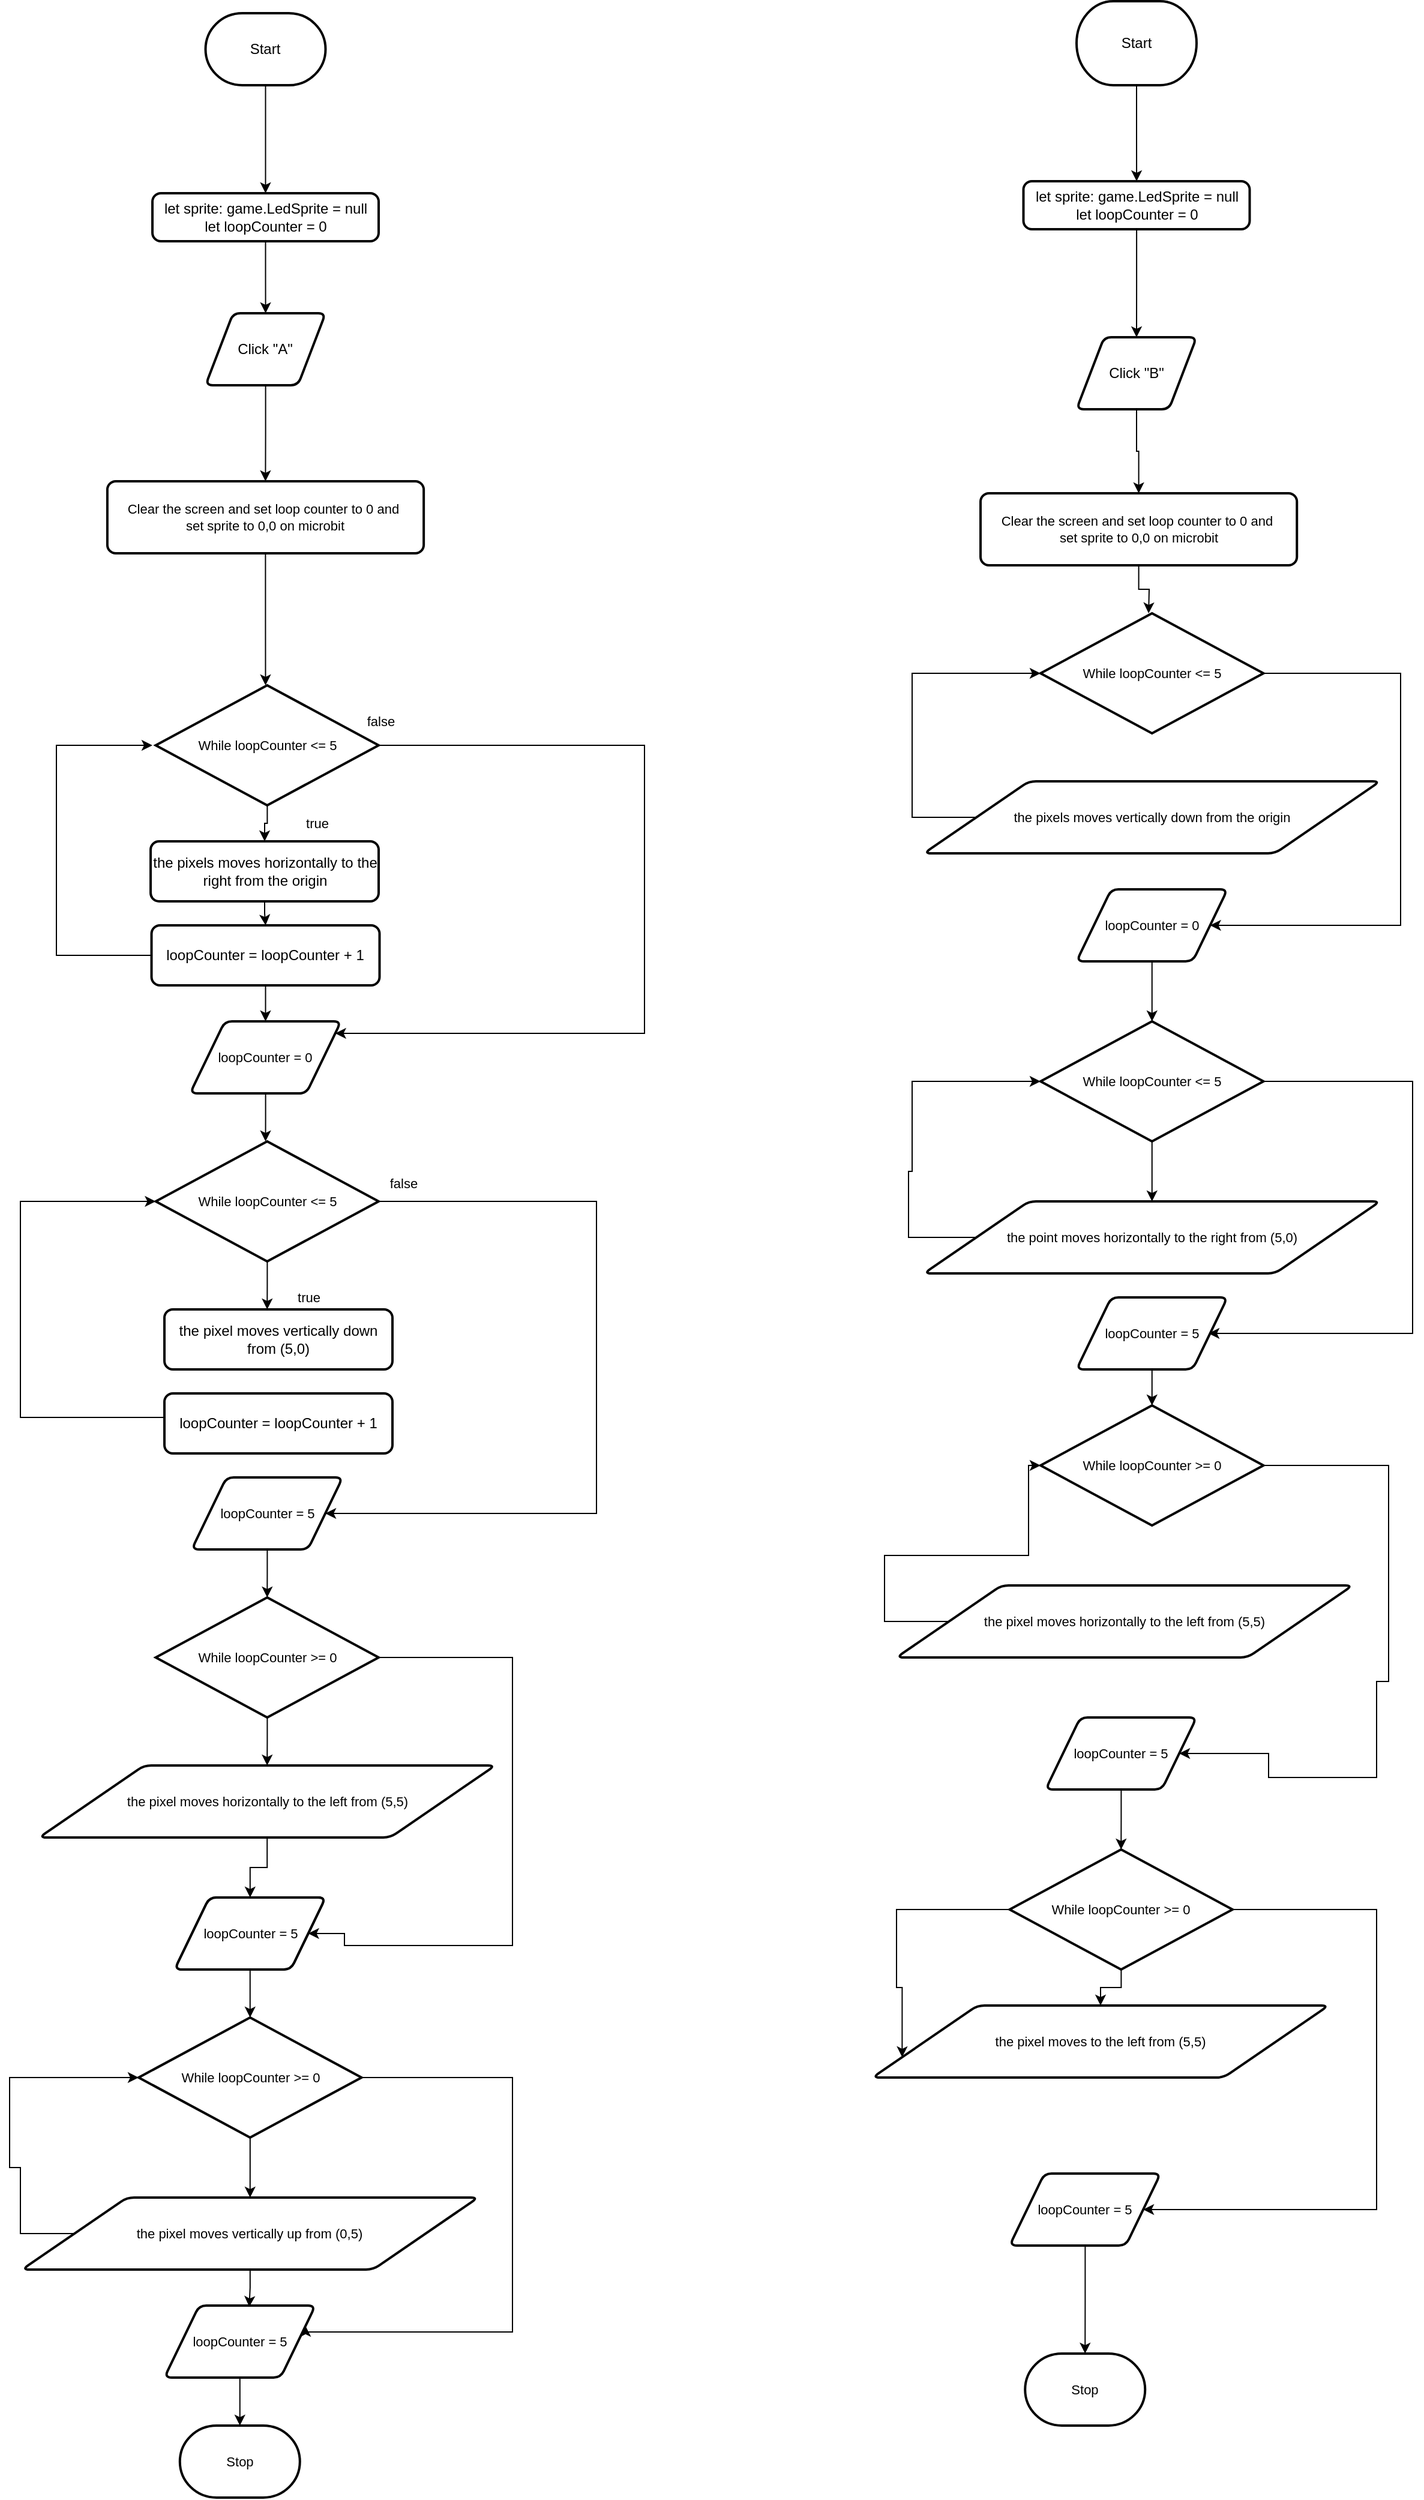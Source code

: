 <mxfile>
    <diagram id="HIP3nbAZw_EuaXWnEj3U" name="Page-1">
        <mxGraphModel dx="1335" dy="410" grid="1" gridSize="10" guides="1" tooltips="1" connect="1" arrows="1" fold="1" page="1" pageScale="1" pageWidth="850" pageHeight="1100" math="0" shadow="0">
            <root>
                <mxCell id="0"/>
                <mxCell id="1" parent="0"/>
                <mxCell id="7" style="edgeStyle=orthogonalEdgeStyle;html=1;entryX=0.5;entryY=0;entryDx=0;entryDy=0;" edge="1" parent="1" source="8" target="10">
                    <mxGeometry relative="1" as="geometry"/>
                </mxCell>
                <mxCell id="8" value="Start" style="strokeWidth=2;html=1;shape=mxgraph.flowchart.terminator;whiteSpace=wrap;" vertex="1" parent="1">
                    <mxGeometry x="34.25" y="80" width="100" height="60" as="geometry"/>
                </mxCell>
                <mxCell id="9" style="edgeStyle=orthogonalEdgeStyle;html=1;rounded=0;" edge="1" parent="1" source="10" target="12">
                    <mxGeometry relative="1" as="geometry">
                        <mxPoint x="421" y="320" as="targetPoint"/>
                    </mxGeometry>
                </mxCell>
                <mxCell id="10" value="&lt;div&gt;let sprite: game.LedSprite = null&lt;/div&gt;&lt;div&gt;let loopCounter = 0&lt;/div&gt;" style="rounded=1;whiteSpace=wrap;html=1;absoluteArcSize=1;arcSize=14;strokeWidth=2;" vertex="1" parent="1">
                    <mxGeometry x="-10" y="230" width="188.5" height="40" as="geometry"/>
                </mxCell>
                <mxCell id="11" style="edgeStyle=orthogonalEdgeStyle;shape=connector;rounded=0;html=1;labelBackgroundColor=default;strokeColor=default;fontFamily=Helvetica;fontSize=11;fontColor=default;endArrow=classic;" edge="1" parent="1" source="12" target="14">
                    <mxGeometry relative="1" as="geometry">
                        <mxPoint x="84.25" y="480" as="targetPoint"/>
                    </mxGeometry>
                </mxCell>
                <mxCell id="12" value="Click &quot;A&quot;" style="shape=parallelogram;html=1;strokeWidth=2;perimeter=parallelogramPerimeter;whiteSpace=wrap;rounded=1;arcSize=12;size=0.23;" vertex="1" parent="1">
                    <mxGeometry x="34.25" y="330" width="100" height="60" as="geometry"/>
                </mxCell>
                <mxCell id="13" style="edgeStyle=orthogonalEdgeStyle;shape=connector;rounded=0;html=1;labelBackgroundColor=default;strokeColor=default;fontFamily=Helvetica;fontSize=11;fontColor=default;endArrow=classic;" edge="1" parent="1" source="14">
                    <mxGeometry relative="1" as="geometry">
                        <mxPoint x="84.25" y="640" as="targetPoint"/>
                    </mxGeometry>
                </mxCell>
                <mxCell id="14" value="&lt;div&gt;Clear the screen and set loop counter to 0 and&amp;nbsp;&lt;/div&gt;&lt;div&gt;set sprite to 0,0 on microbit&lt;/div&gt;" style="rounded=1;whiteSpace=wrap;html=1;absoluteArcSize=1;arcSize=14;strokeWidth=2;fontFamily=Helvetica;fontSize=11;fontColor=default;" vertex="1" parent="1">
                    <mxGeometry x="-47.56" y="470" width="263.62" height="60" as="geometry"/>
                </mxCell>
                <mxCell id="16" style="edgeStyle=orthogonalEdgeStyle;shape=connector;rounded=0;html=1;labelBackgroundColor=default;strokeColor=default;fontFamily=Helvetica;fontSize=11;fontColor=default;endArrow=classic;" edge="1" parent="1" source="17" target="21">
                    <mxGeometry relative="1" as="geometry">
                        <mxPoint x="120" y="930" as="targetPoint"/>
                        <Array as="points">
                            <mxPoint x="400" y="690"/>
                            <mxPoint x="400" y="930"/>
                            <mxPoint x="140" y="930"/>
                        </Array>
                    </mxGeometry>
                </mxCell>
                <mxCell id="87" style="edgeStyle=orthogonalEdgeStyle;shape=connector;rounded=0;html=1;entryX=0.5;entryY=0;entryDx=0;entryDy=0;labelBackgroundColor=default;strokeColor=default;fontFamily=Helvetica;fontSize=11;fontColor=default;endArrow=classic;" edge="1" parent="1" source="17" target="82">
                    <mxGeometry relative="1" as="geometry"/>
                </mxCell>
                <mxCell id="17" value="While&amp;nbsp;loopCounter &amp;lt;= 5" style="strokeWidth=2;html=1;shape=mxgraph.flowchart.decision;whiteSpace=wrap;fontFamily=Helvetica;fontSize=11;fontColor=default;" vertex="1" parent="1">
                    <mxGeometry x="-7.25" y="640" width="185.75" height="100" as="geometry"/>
                </mxCell>
                <mxCell id="20" style="edgeStyle=orthogonalEdgeStyle;shape=connector;rounded=0;html=1;labelBackgroundColor=default;strokeColor=default;fontFamily=Helvetica;fontSize=11;fontColor=default;endArrow=classic;" edge="1" parent="1" source="21">
                    <mxGeometry relative="1" as="geometry">
                        <mxPoint x="84.255" y="1020" as="targetPoint"/>
                    </mxGeometry>
                </mxCell>
                <mxCell id="21" value="loopCounter = 0" style="shape=parallelogram;html=1;strokeWidth=2;perimeter=parallelogramPerimeter;whiteSpace=wrap;rounded=1;arcSize=12;size=0.23;fontFamily=Helvetica;fontSize=11;fontColor=default;" vertex="1" parent="1">
                    <mxGeometry x="21.38" y="920" width="125.75" height="60" as="geometry"/>
                </mxCell>
                <mxCell id="22" style="edgeStyle=orthogonalEdgeStyle;shape=connector;rounded=0;html=1;labelBackgroundColor=default;strokeColor=default;fontFamily=Helvetica;fontSize=11;fontColor=default;endArrow=classic;" edge="1" parent="1" source="24">
                    <mxGeometry relative="1" as="geometry">
                        <mxPoint x="85.625" y="1160" as="targetPoint"/>
                    </mxGeometry>
                </mxCell>
                <mxCell id="23" style="edgeStyle=orthogonalEdgeStyle;shape=connector;rounded=0;html=1;labelBackgroundColor=default;strokeColor=default;fontFamily=Helvetica;fontSize=11;fontColor=default;endArrow=classic;entryX=1;entryY=0.5;entryDx=0;entryDy=0;" edge="1" parent="1" source="24" target="28">
                    <mxGeometry relative="1" as="geometry">
                        <mxPoint x="200" y="1290" as="targetPoint"/>
                        <Array as="points">
                            <mxPoint x="360" y="1070"/>
                            <mxPoint x="360" y="1330"/>
                        </Array>
                    </mxGeometry>
                </mxCell>
                <mxCell id="24" value="While&amp;nbsp;loopCounter &amp;lt;= 5" style="strokeWidth=2;html=1;shape=mxgraph.flowchart.decision;whiteSpace=wrap;fontFamily=Helvetica;fontSize=11;fontColor=default;" vertex="1" parent="1">
                    <mxGeometry x="-7.25" y="1020" width="185.75" height="100" as="geometry"/>
                </mxCell>
                <mxCell id="25" style="edgeStyle=orthogonalEdgeStyle;shape=connector;rounded=0;html=1;entryX=0;entryY=0.5;entryDx=0;entryDy=0;entryPerimeter=0;labelBackgroundColor=default;strokeColor=default;fontFamily=Helvetica;fontSize=11;fontColor=default;endArrow=classic;exitX=0;exitY=0.5;exitDx=0;exitDy=0;" edge="1" parent="1" source="93" target="24">
                    <mxGeometry relative="1" as="geometry">
                        <Array as="points">
                            <mxPoint y="1250"/>
                            <mxPoint x="-120" y="1250"/>
                            <mxPoint x="-120" y="1070"/>
                        </Array>
                        <mxPoint x="-91.933" y="1190" as="sourcePoint"/>
                    </mxGeometry>
                </mxCell>
                <mxCell id="27" style="edgeStyle=orthogonalEdgeStyle;shape=connector;rounded=0;html=1;labelBackgroundColor=default;strokeColor=default;fontFamily=Helvetica;fontSize=11;fontColor=default;endArrow=classic;" edge="1" parent="1" source="28">
                    <mxGeometry relative="1" as="geometry">
                        <mxPoint x="85.635" y="1400" as="targetPoint"/>
                    </mxGeometry>
                </mxCell>
                <mxCell id="28" value="loopCounter = 5" style="shape=parallelogram;html=1;strokeWidth=2;perimeter=parallelogramPerimeter;whiteSpace=wrap;rounded=1;arcSize=12;size=0.23;fontFamily=Helvetica;fontSize=11;fontColor=default;" vertex="1" parent="1">
                    <mxGeometry x="22.75" y="1300" width="125.75" height="60" as="geometry"/>
                </mxCell>
                <mxCell id="29" style="edgeStyle=orthogonalEdgeStyle;shape=connector;rounded=0;html=1;labelBackgroundColor=default;strokeColor=default;fontFamily=Helvetica;fontSize=11;fontColor=default;endArrow=classic;" edge="1" parent="1" source="31" target="34">
                    <mxGeometry relative="1" as="geometry"/>
                </mxCell>
                <mxCell id="30" style="edgeStyle=orthogonalEdgeStyle;shape=connector;rounded=0;html=1;labelBackgroundColor=default;strokeColor=default;fontFamily=Helvetica;fontSize=11;fontColor=default;endArrow=classic;entryX=1;entryY=0.5;entryDx=0;entryDy=0;" edge="1" parent="1" source="31" target="36">
                    <mxGeometry relative="1" as="geometry">
                        <mxPoint x="150" y="1640" as="targetPoint"/>
                        <Array as="points">
                            <mxPoint x="290" y="1450"/>
                            <mxPoint x="290" y="1690"/>
                            <mxPoint x="150" y="1690"/>
                            <mxPoint x="150" y="1680"/>
                        </Array>
                    </mxGeometry>
                </mxCell>
                <mxCell id="31" value="While&amp;nbsp;loopCounter &amp;gt;= 0" style="strokeWidth=2;html=1;shape=mxgraph.flowchart.decision;whiteSpace=wrap;fontFamily=Helvetica;fontSize=11;fontColor=default;" vertex="1" parent="1">
                    <mxGeometry x="-7.24" y="1400" width="185.75" height="100" as="geometry"/>
                </mxCell>
                <mxCell id="33" style="edgeStyle=orthogonalEdgeStyle;shape=connector;rounded=0;html=1;labelBackgroundColor=default;strokeColor=default;fontFamily=Helvetica;fontSize=11;fontColor=default;endArrow=classic;" edge="1" parent="1" source="34" target="36">
                    <mxGeometry relative="1" as="geometry"/>
                </mxCell>
                <mxCell id="34" value="the pixel moves horizontally to the left from (5,5)" style="shape=parallelogram;html=1;strokeWidth=2;perimeter=parallelogramPerimeter;whiteSpace=wrap;rounded=1;arcSize=12;size=0.23;fontFamily=Helvetica;fontSize=11;fontColor=default;" vertex="1" parent="1">
                    <mxGeometry x="-104.36" y="1540" width="380" height="60" as="geometry"/>
                </mxCell>
                <mxCell id="35" style="edgeStyle=orthogonalEdgeStyle;shape=connector;rounded=0;html=1;labelBackgroundColor=default;strokeColor=default;fontFamily=Helvetica;fontSize=11;fontColor=default;endArrow=classic;" edge="1" parent="1" source="36" target="39">
                    <mxGeometry relative="1" as="geometry"/>
                </mxCell>
                <mxCell id="36" value="loopCounter = 5" style="shape=parallelogram;html=1;strokeWidth=2;perimeter=parallelogramPerimeter;whiteSpace=wrap;rounded=1;arcSize=12;size=0.23;fontFamily=Helvetica;fontSize=11;fontColor=default;" vertex="1" parent="1">
                    <mxGeometry x="8.5" y="1650" width="125.75" height="60" as="geometry"/>
                </mxCell>
                <mxCell id="37" style="edgeStyle=orthogonalEdgeStyle;shape=connector;rounded=0;html=1;labelBackgroundColor=default;strokeColor=default;fontFamily=Helvetica;fontSize=11;fontColor=default;endArrow=classic;" edge="1" parent="1" source="39">
                    <mxGeometry relative="1" as="geometry">
                        <mxPoint x="71.375" y="1900" as="targetPoint"/>
                    </mxGeometry>
                </mxCell>
                <mxCell id="38" style="edgeStyle=orthogonalEdgeStyle;shape=connector;rounded=0;html=1;labelBackgroundColor=default;strokeColor=default;fontFamily=Helvetica;fontSize=11;fontColor=default;endArrow=classic;entryX=1;entryY=0.25;entryDx=0;entryDy=0;" edge="1" parent="1" source="39" target="44">
                    <mxGeometry relative="1" as="geometry">
                        <mxPoint x="160" y="2011.538" as="targetPoint"/>
                        <Array as="points">
                            <mxPoint x="290" y="1800"/>
                            <mxPoint x="290" y="2012"/>
                            <mxPoint x="118" y="2012"/>
                        </Array>
                    </mxGeometry>
                </mxCell>
                <mxCell id="39" value="While&amp;nbsp;loopCounter &amp;gt;= 0" style="strokeWidth=2;html=1;shape=mxgraph.flowchart.decision;whiteSpace=wrap;fontFamily=Helvetica;fontSize=11;fontColor=default;" vertex="1" parent="1">
                    <mxGeometry x="-21.5" y="1750" width="185.75" height="100" as="geometry"/>
                </mxCell>
                <mxCell id="40" style="edgeStyle=orthogonalEdgeStyle;shape=connector;rounded=0;html=1;entryX=0;entryY=0.5;entryDx=0;entryDy=0;entryPerimeter=0;labelBackgroundColor=default;strokeColor=default;fontFamily=Helvetica;fontSize=11;fontColor=default;endArrow=classic;" edge="1" parent="1" source="42" target="39">
                    <mxGeometry relative="1" as="geometry">
                        <Array as="points">
                            <mxPoint x="-120" y="1930"/>
                            <mxPoint x="-120" y="1875"/>
                            <mxPoint x="-129" y="1875"/>
                            <mxPoint x="-129" y="1800"/>
                        </Array>
                    </mxGeometry>
                </mxCell>
                <mxCell id="41" style="edgeStyle=orthogonalEdgeStyle;shape=connector;rounded=0;html=1;entryX=0.562;entryY=0.018;entryDx=0;entryDy=0;entryPerimeter=0;labelBackgroundColor=default;strokeColor=default;fontFamily=Helvetica;fontSize=11;fontColor=default;endArrow=classic;" edge="1" parent="1" source="42" target="44">
                    <mxGeometry relative="1" as="geometry"/>
                </mxCell>
                <mxCell id="42" value="the pixel moves vertically up from (0,5)" style="shape=parallelogram;html=1;strokeWidth=2;perimeter=parallelogramPerimeter;whiteSpace=wrap;rounded=1;arcSize=12;size=0.23;fontFamily=Helvetica;fontSize=11;fontColor=default;" vertex="1" parent="1">
                    <mxGeometry x="-118.62" y="1900" width="380" height="60" as="geometry"/>
                </mxCell>
                <mxCell id="43" style="edgeStyle=orthogonalEdgeStyle;shape=connector;rounded=0;html=1;labelBackgroundColor=default;strokeColor=default;fontFamily=Helvetica;fontSize=11;fontColor=default;endArrow=classic;" edge="1" parent="1" source="44" target="45">
                    <mxGeometry relative="1" as="geometry">
                        <mxPoint x="62.875" y="2120" as="targetPoint"/>
                    </mxGeometry>
                </mxCell>
                <mxCell id="44" value="loopCounter = 5" style="shape=parallelogram;html=1;strokeWidth=2;perimeter=parallelogramPerimeter;whiteSpace=wrap;rounded=1;arcSize=12;size=0.23;fontFamily=Helvetica;fontSize=11;fontColor=default;" vertex="1" parent="1">
                    <mxGeometry x="3.553e-15" y="1990" width="125.75" height="60" as="geometry"/>
                </mxCell>
                <mxCell id="45" value="Stop" style="strokeWidth=2;html=1;shape=mxgraph.flowchart.terminator;whiteSpace=wrap;fontFamily=Helvetica;fontSize=11;fontColor=default;" vertex="1" parent="1">
                    <mxGeometry x="12.875" y="2090" width="100" height="60" as="geometry"/>
                </mxCell>
                <mxCell id="46" style="edgeStyle=orthogonalEdgeStyle;shape=connector;rounded=0;html=1;labelBackgroundColor=default;strokeColor=default;fontFamily=Helvetica;fontSize=11;fontColor=default;endArrow=classic;" edge="1" parent="1" source="47" target="49">
                    <mxGeometry relative="1" as="geometry"/>
                </mxCell>
                <mxCell id="47" value="Start" style="strokeWidth=2;html=1;shape=mxgraph.flowchart.terminator;whiteSpace=wrap;" vertex="1" parent="1">
                    <mxGeometry x="760" y="70" width="100" height="70" as="geometry"/>
                </mxCell>
                <mxCell id="48" style="edgeStyle=orthogonalEdgeStyle;shape=connector;rounded=0;html=1;labelBackgroundColor=default;strokeColor=default;fontFamily=Helvetica;fontSize=11;fontColor=default;endArrow=classic;" edge="1" parent="1" source="49" target="51">
                    <mxGeometry relative="1" as="geometry"/>
                </mxCell>
                <mxCell id="49" value="&lt;div&gt;let sprite: game.LedSprite = null&lt;/div&gt;&lt;div&gt;let loopCounter = 0&lt;/div&gt;" style="rounded=1;whiteSpace=wrap;html=1;absoluteArcSize=1;arcSize=14;strokeWidth=2;" vertex="1" parent="1">
                    <mxGeometry x="715.75" y="220" width="188.5" height="40" as="geometry"/>
                </mxCell>
                <mxCell id="50" style="edgeStyle=orthogonalEdgeStyle;shape=connector;rounded=0;html=1;labelBackgroundColor=default;strokeColor=default;fontFamily=Helvetica;fontSize=11;fontColor=default;endArrow=classic;" edge="1" parent="1" source="51" target="53">
                    <mxGeometry relative="1" as="geometry"/>
                </mxCell>
                <mxCell id="51" value="Click &quot;B&quot;" style="shape=parallelogram;html=1;strokeWidth=2;perimeter=parallelogramPerimeter;whiteSpace=wrap;rounded=1;arcSize=12;size=0.23;" vertex="1" parent="1">
                    <mxGeometry x="760" y="350" width="100" height="60" as="geometry"/>
                </mxCell>
                <mxCell id="52" style="edgeStyle=orthogonalEdgeStyle;shape=connector;rounded=0;html=1;labelBackgroundColor=default;strokeColor=default;fontFamily=Helvetica;fontSize=11;fontColor=default;endArrow=classic;" edge="1" parent="1" source="53">
                    <mxGeometry relative="1" as="geometry">
                        <mxPoint x="820.034" y="580" as="targetPoint"/>
                    </mxGeometry>
                </mxCell>
                <mxCell id="53" value="&lt;div&gt;Clear the screen and set loop counter to 0 and&amp;nbsp;&lt;/div&gt;&lt;div&gt;set sprite to 0,0 on microbit&lt;/div&gt;" style="rounded=1;whiteSpace=wrap;html=1;absoluteArcSize=1;arcSize=14;strokeWidth=2;fontFamily=Helvetica;fontSize=11;fontColor=default;" vertex="1" parent="1">
                    <mxGeometry x="680" y="480" width="263.62" height="60" as="geometry"/>
                </mxCell>
                <mxCell id="54" style="edgeStyle=orthogonalEdgeStyle;shape=connector;rounded=0;html=1;labelBackgroundColor=default;strokeColor=default;fontFamily=Helvetica;fontSize=11;fontColor=default;endArrow=classic;" edge="1" parent="1" source="55" target="59">
                    <mxGeometry relative="1" as="geometry">
                        <mxPoint x="900" y="820" as="targetPoint"/>
                        <Array as="points">
                            <mxPoint x="1030" y="630"/>
                            <mxPoint x="1030" y="840"/>
                        </Array>
                    </mxGeometry>
                </mxCell>
                <mxCell id="55" value="While&amp;nbsp;loopCounter &amp;lt;= 5" style="strokeWidth=2;html=1;shape=mxgraph.flowchart.decision;whiteSpace=wrap;fontFamily=Helvetica;fontSize=11;fontColor=default;" vertex="1" parent="1">
                    <mxGeometry x="730" y="580" width="185.75" height="100" as="geometry"/>
                </mxCell>
                <mxCell id="56" style="edgeStyle=orthogonalEdgeStyle;shape=connector;rounded=0;html=1;entryX=0;entryY=0.5;entryDx=0;entryDy=0;entryPerimeter=0;labelBackgroundColor=default;strokeColor=default;fontFamily=Helvetica;fontSize=11;fontColor=default;endArrow=classic;" edge="1" parent="1" source="57" target="55">
                    <mxGeometry relative="1" as="geometry">
                        <Array as="points">
                            <mxPoint x="623" y="750"/>
                            <mxPoint x="623" y="630"/>
                        </Array>
                    </mxGeometry>
                </mxCell>
                <mxCell id="57" value="the pixels moves vertically down from the origin" style="shape=parallelogram;html=1;strokeWidth=2;perimeter=parallelogramPerimeter;whiteSpace=wrap;rounded=1;arcSize=12;size=0.23;fontFamily=Helvetica;fontSize=11;fontColor=default;" vertex="1" parent="1">
                    <mxGeometry x="632.87" y="720" width="380" height="60" as="geometry"/>
                </mxCell>
                <mxCell id="58" style="edgeStyle=orthogonalEdgeStyle;shape=connector;rounded=0;html=1;labelBackgroundColor=default;strokeColor=default;fontFamily=Helvetica;fontSize=11;fontColor=default;endArrow=classic;" edge="1" parent="1" source="59" target="62">
                    <mxGeometry relative="1" as="geometry"/>
                </mxCell>
                <mxCell id="59" value="loopCounter = 0" style="shape=parallelogram;html=1;strokeWidth=2;perimeter=parallelogramPerimeter;whiteSpace=wrap;rounded=1;arcSize=12;size=0.23;fontFamily=Helvetica;fontSize=11;fontColor=default;" vertex="1" parent="1">
                    <mxGeometry x="760" y="810" width="125.75" height="60" as="geometry"/>
                </mxCell>
                <mxCell id="60" style="edgeStyle=orthogonalEdgeStyle;shape=connector;rounded=0;html=1;labelBackgroundColor=default;strokeColor=default;fontFamily=Helvetica;fontSize=11;fontColor=default;endArrow=classic;" edge="1" parent="1" source="62" target="64">
                    <mxGeometry relative="1" as="geometry"/>
                </mxCell>
                <mxCell id="61" style="edgeStyle=orthogonalEdgeStyle;shape=connector;rounded=0;html=1;labelBackgroundColor=default;strokeColor=default;fontFamily=Helvetica;fontSize=11;fontColor=default;endArrow=classic;" edge="1" parent="1" source="62">
                    <mxGeometry relative="1" as="geometry">
                        <mxPoint x="870" y="1180" as="targetPoint"/>
                        <Array as="points">
                            <mxPoint x="1040" y="970"/>
                            <mxPoint x="1040" y="1180"/>
                            <mxPoint x="950" y="1180"/>
                        </Array>
                    </mxGeometry>
                </mxCell>
                <mxCell id="62" value="While&amp;nbsp;loopCounter &amp;lt;= 5" style="strokeWidth=2;html=1;shape=mxgraph.flowchart.decision;whiteSpace=wrap;fontFamily=Helvetica;fontSize=11;fontColor=default;" vertex="1" parent="1">
                    <mxGeometry x="730" y="920" width="185.75" height="100" as="geometry"/>
                </mxCell>
                <mxCell id="63" style="edgeStyle=orthogonalEdgeStyle;shape=connector;rounded=0;html=1;entryX=0;entryY=0.5;entryDx=0;entryDy=0;entryPerimeter=0;labelBackgroundColor=default;strokeColor=default;fontFamily=Helvetica;fontSize=11;fontColor=default;endArrow=classic;" edge="1" parent="1" source="64" target="62">
                    <mxGeometry relative="1" as="geometry">
                        <Array as="points">
                            <mxPoint x="620" y="1100"/>
                            <mxPoint x="620" y="1045"/>
                            <mxPoint x="623" y="1045"/>
                            <mxPoint x="623" y="970"/>
                        </Array>
                    </mxGeometry>
                </mxCell>
                <mxCell id="64" value="the point moves horizontally to the right from (5,0)" style="shape=parallelogram;html=1;strokeWidth=2;perimeter=parallelogramPerimeter;whiteSpace=wrap;rounded=1;arcSize=12;size=0.23;fontFamily=Helvetica;fontSize=11;fontColor=default;" vertex="1" parent="1">
                    <mxGeometry x="632.88" y="1070" width="380" height="60" as="geometry"/>
                </mxCell>
                <mxCell id="65" style="edgeStyle=orthogonalEdgeStyle;shape=connector;rounded=0;html=1;entryX=0.5;entryY=0;entryDx=0;entryDy=0;entryPerimeter=0;labelBackgroundColor=default;strokeColor=default;fontFamily=Helvetica;fontSize=11;fontColor=default;endArrow=classic;" edge="1" parent="1" source="66" target="68">
                    <mxGeometry relative="1" as="geometry"/>
                </mxCell>
                <mxCell id="66" value="loopCounter = 5" style="shape=parallelogram;html=1;strokeWidth=2;perimeter=parallelogramPerimeter;whiteSpace=wrap;rounded=1;arcSize=12;size=0.23;fontFamily=Helvetica;fontSize=11;fontColor=default;" vertex="1" parent="1">
                    <mxGeometry x="760" y="1150" width="125.75" height="60" as="geometry"/>
                </mxCell>
                <mxCell id="67" style="edgeStyle=orthogonalEdgeStyle;shape=connector;rounded=0;html=1;labelBackgroundColor=default;strokeColor=default;fontFamily=Helvetica;fontSize=11;fontColor=default;endArrow=classic;" edge="1" parent="1" source="68" target="73">
                    <mxGeometry relative="1" as="geometry">
                        <mxPoint x="860" y="1480" as="targetPoint"/>
                        <Array as="points">
                            <mxPoint x="1020" y="1290"/>
                            <mxPoint x="1020" y="1470"/>
                            <mxPoint x="1010" y="1470"/>
                            <mxPoint x="1010" y="1550"/>
                            <mxPoint x="920" y="1550"/>
                            <mxPoint x="920" y="1530"/>
                        </Array>
                    </mxGeometry>
                </mxCell>
                <mxCell id="68" value="While&amp;nbsp;loopCounter &amp;gt;= 0" style="strokeWidth=2;html=1;shape=mxgraph.flowchart.decision;whiteSpace=wrap;fontFamily=Helvetica;fontSize=11;fontColor=default;" vertex="1" parent="1">
                    <mxGeometry x="730" y="1240" width="185.75" height="100" as="geometry"/>
                </mxCell>
                <mxCell id="69" style="edgeStyle=orthogonalEdgeStyle;shape=connector;rounded=0;html=1;entryX=0;entryY=0.5;entryDx=0;entryDy=0;entryPerimeter=0;labelBackgroundColor=default;strokeColor=default;fontFamily=Helvetica;fontSize=11;fontColor=default;endArrow=classic;" edge="1" parent="1" source="70" target="68">
                    <mxGeometry relative="1" as="geometry">
                        <Array as="points">
                            <mxPoint x="600" y="1420"/>
                            <mxPoint x="600" y="1365"/>
                            <mxPoint x="720" y="1365"/>
                            <mxPoint x="720" y="1290"/>
                        </Array>
                    </mxGeometry>
                </mxCell>
                <mxCell id="70" value="the pixel moves horizontally to the left from (5,5)" style="shape=parallelogram;html=1;strokeWidth=2;perimeter=parallelogramPerimeter;whiteSpace=wrap;rounded=1;arcSize=12;size=0.23;fontFamily=Helvetica;fontSize=11;fontColor=default;" vertex="1" parent="1">
                    <mxGeometry x="610" y="1390" width="380" height="60" as="geometry"/>
                </mxCell>
                <mxCell id="71" value="loopCounter = 5" style="shape=parallelogram;html=1;strokeWidth=2;perimeter=parallelogramPerimeter;whiteSpace=wrap;rounded=1;arcSize=12;size=0.23;fontFamily=Helvetica;fontSize=11;fontColor=default;" vertex="1" parent="1">
                    <mxGeometry x="8.5" y="1650" width="125.75" height="60" as="geometry"/>
                </mxCell>
                <mxCell id="72" style="edgeStyle=orthogonalEdgeStyle;shape=connector;rounded=0;html=1;labelBackgroundColor=default;strokeColor=default;fontFamily=Helvetica;fontSize=11;fontColor=default;endArrow=classic;" edge="1" parent="1" source="73">
                    <mxGeometry relative="1" as="geometry">
                        <mxPoint x="797.125" y="1610" as="targetPoint"/>
                    </mxGeometry>
                </mxCell>
                <mxCell id="73" value="loopCounter = 5" style="shape=parallelogram;html=1;strokeWidth=2;perimeter=parallelogramPerimeter;whiteSpace=wrap;rounded=1;arcSize=12;size=0.23;fontFamily=Helvetica;fontSize=11;fontColor=default;" vertex="1" parent="1">
                    <mxGeometry x="734.25" y="1500" width="125.75" height="60" as="geometry"/>
                </mxCell>
                <mxCell id="74" style="edgeStyle=orthogonalEdgeStyle;shape=connector;rounded=0;html=1;labelBackgroundColor=default;strokeColor=default;fontFamily=Helvetica;fontSize=11;fontColor=default;endArrow=classic;" edge="1" parent="1" source="77" target="78">
                    <mxGeometry relative="1" as="geometry"/>
                </mxCell>
                <mxCell id="75" style="edgeStyle=orthogonalEdgeStyle;shape=connector;rounded=0;html=1;entryX=0;entryY=0.75;entryDx=0;entryDy=0;labelBackgroundColor=default;strokeColor=default;fontFamily=Helvetica;fontSize=11;fontColor=default;endArrow=classic;" edge="1" parent="1" source="77" target="78">
                    <mxGeometry relative="1" as="geometry">
                        <Array as="points">
                            <mxPoint x="610" y="1660"/>
                            <mxPoint x="610" y="1725"/>
                            <mxPoint x="615" y="1725"/>
                        </Array>
                    </mxGeometry>
                </mxCell>
                <mxCell id="76" style="edgeStyle=orthogonalEdgeStyle;shape=connector;rounded=0;html=1;labelBackgroundColor=default;strokeColor=default;fontFamily=Helvetica;fontSize=11;fontColor=default;endArrow=classic;" edge="1" parent="1" source="77" target="80">
                    <mxGeometry relative="1" as="geometry">
                        <mxPoint x="950" y="1930" as="targetPoint"/>
                        <Array as="points">
                            <mxPoint x="1010" y="1660"/>
                            <mxPoint x="1010" y="1910"/>
                        </Array>
                    </mxGeometry>
                </mxCell>
                <mxCell id="77" value="While&amp;nbsp;loopCounter &amp;gt;= 0" style="strokeWidth=2;html=1;shape=mxgraph.flowchart.decision;whiteSpace=wrap;fontFamily=Helvetica;fontSize=11;fontColor=default;" vertex="1" parent="1">
                    <mxGeometry x="704.25" y="1610" width="185.75" height="100" as="geometry"/>
                </mxCell>
                <mxCell id="78" value="the pixel moves to the left from (5,5)" style="shape=parallelogram;html=1;strokeWidth=2;perimeter=parallelogramPerimeter;whiteSpace=wrap;rounded=1;arcSize=12;size=0.23;fontFamily=Helvetica;fontSize=11;fontColor=default;" vertex="1" parent="1">
                    <mxGeometry x="590" y="1740" width="380" height="60" as="geometry"/>
                </mxCell>
                <mxCell id="79" style="edgeStyle=orthogonalEdgeStyle;shape=connector;rounded=0;html=1;labelBackgroundColor=default;strokeColor=default;fontFamily=Helvetica;fontSize=11;fontColor=default;endArrow=classic;" edge="1" parent="1" source="80">
                    <mxGeometry relative="1" as="geometry">
                        <mxPoint x="767.125" y="2030" as="targetPoint"/>
                    </mxGeometry>
                </mxCell>
                <mxCell id="80" value="loopCounter = 5" style="shape=parallelogram;html=1;strokeWidth=2;perimeter=parallelogramPerimeter;whiteSpace=wrap;rounded=1;arcSize=12;size=0.23;fontFamily=Helvetica;fontSize=11;fontColor=default;" vertex="1" parent="1">
                    <mxGeometry x="704.25" y="1880" width="125.75" height="60" as="geometry"/>
                </mxCell>
                <mxCell id="81" value="Stop" style="strokeWidth=2;html=1;shape=mxgraph.flowchart.terminator;whiteSpace=wrap;fontFamily=Helvetica;fontSize=11;fontColor=default;" vertex="1" parent="1">
                    <mxGeometry x="717.125" y="2030" width="100" height="60" as="geometry"/>
                </mxCell>
                <mxCell id="90" style="edgeStyle=orthogonalEdgeStyle;shape=connector;rounded=0;html=1;labelBackgroundColor=default;strokeColor=default;fontFamily=Helvetica;fontSize=11;fontColor=default;endArrow=classic;" edge="1" parent="1" source="82" target="89">
                    <mxGeometry relative="1" as="geometry"/>
                </mxCell>
                <mxCell id="82" value="the pixels moves horizontally to the right from the origin" style="rounded=1;whiteSpace=wrap;html=1;absoluteArcSize=1;arcSize=14;strokeWidth=2;" vertex="1" parent="1">
                    <mxGeometry x="-11.5" y="770" width="190" height="50" as="geometry"/>
                </mxCell>
                <mxCell id="84" value="true" style="text;html=1;align=center;verticalAlign=middle;resizable=0;points=[];autosize=1;strokeColor=none;fillColor=none;fontSize=11;fontFamily=Helvetica;fontColor=default;" vertex="1" parent="1">
                    <mxGeometry x="107.13" y="740" width="40" height="30" as="geometry"/>
                </mxCell>
                <mxCell id="85" value="false" style="text;html=1;align=center;verticalAlign=middle;resizable=0;points=[];autosize=1;strokeColor=none;fillColor=none;fontSize=11;fontFamily=Helvetica;fontColor=default;" vertex="1" parent="1">
                    <mxGeometry x="155" y="655" width="50" height="30" as="geometry"/>
                </mxCell>
                <mxCell id="91" style="edgeStyle=orthogonalEdgeStyle;shape=connector;rounded=0;html=1;entryX=0.5;entryY=0;entryDx=0;entryDy=0;labelBackgroundColor=default;strokeColor=default;fontFamily=Helvetica;fontSize=11;fontColor=default;endArrow=classic;" edge="1" parent="1" source="89" target="21">
                    <mxGeometry relative="1" as="geometry"/>
                </mxCell>
                <mxCell id="92" style="edgeStyle=orthogonalEdgeStyle;shape=connector;rounded=0;html=1;labelBackgroundColor=default;strokeColor=default;fontFamily=Helvetica;fontSize=11;fontColor=default;endArrow=classic;" edge="1" parent="1" source="89">
                    <mxGeometry relative="1" as="geometry">
                        <mxPoint x="-10" y="690" as="targetPoint"/>
                        <Array as="points">
                            <mxPoint x="-90" y="865"/>
                            <mxPoint x="-90" y="690"/>
                        </Array>
                    </mxGeometry>
                </mxCell>
                <mxCell id="89" value="loopCounter = loopCounter + 1" style="rounded=1;whiteSpace=wrap;html=1;absoluteArcSize=1;arcSize=14;strokeWidth=2;" vertex="1" parent="1">
                    <mxGeometry x="-10.75" y="840" width="190" height="50" as="geometry"/>
                </mxCell>
                <mxCell id="93" value="loopCounter = loopCounter + 1" style="rounded=1;whiteSpace=wrap;html=1;absoluteArcSize=1;arcSize=14;strokeWidth=2;" vertex="1" parent="1">
                    <mxGeometry y="1230" width="190" height="50" as="geometry"/>
                </mxCell>
                <mxCell id="94" value="the pixel moves vertically down from (5,0)" style="rounded=1;whiteSpace=wrap;html=1;absoluteArcSize=1;arcSize=14;strokeWidth=2;" vertex="1" parent="1">
                    <mxGeometry x="-2.22e-16" y="1160" width="190" height="50" as="geometry"/>
                </mxCell>
                <mxCell id="97" value="true" style="text;html=1;align=center;verticalAlign=middle;resizable=0;points=[];autosize=1;strokeColor=none;fillColor=none;fontSize=11;fontFamily=Helvetica;fontColor=default;" vertex="1" parent="1">
                    <mxGeometry x="100" y="1135" width="40" height="30" as="geometry"/>
                </mxCell>
                <mxCell id="98" value="false" style="text;html=1;align=center;verticalAlign=middle;resizable=0;points=[];autosize=1;strokeColor=none;fillColor=none;fontSize=11;fontFamily=Helvetica;fontColor=default;" vertex="1" parent="1">
                    <mxGeometry x="174.25" y="1040" width="50" height="30" as="geometry"/>
                </mxCell>
            </root>
        </mxGraphModel>
    </diagram>
</mxfile>